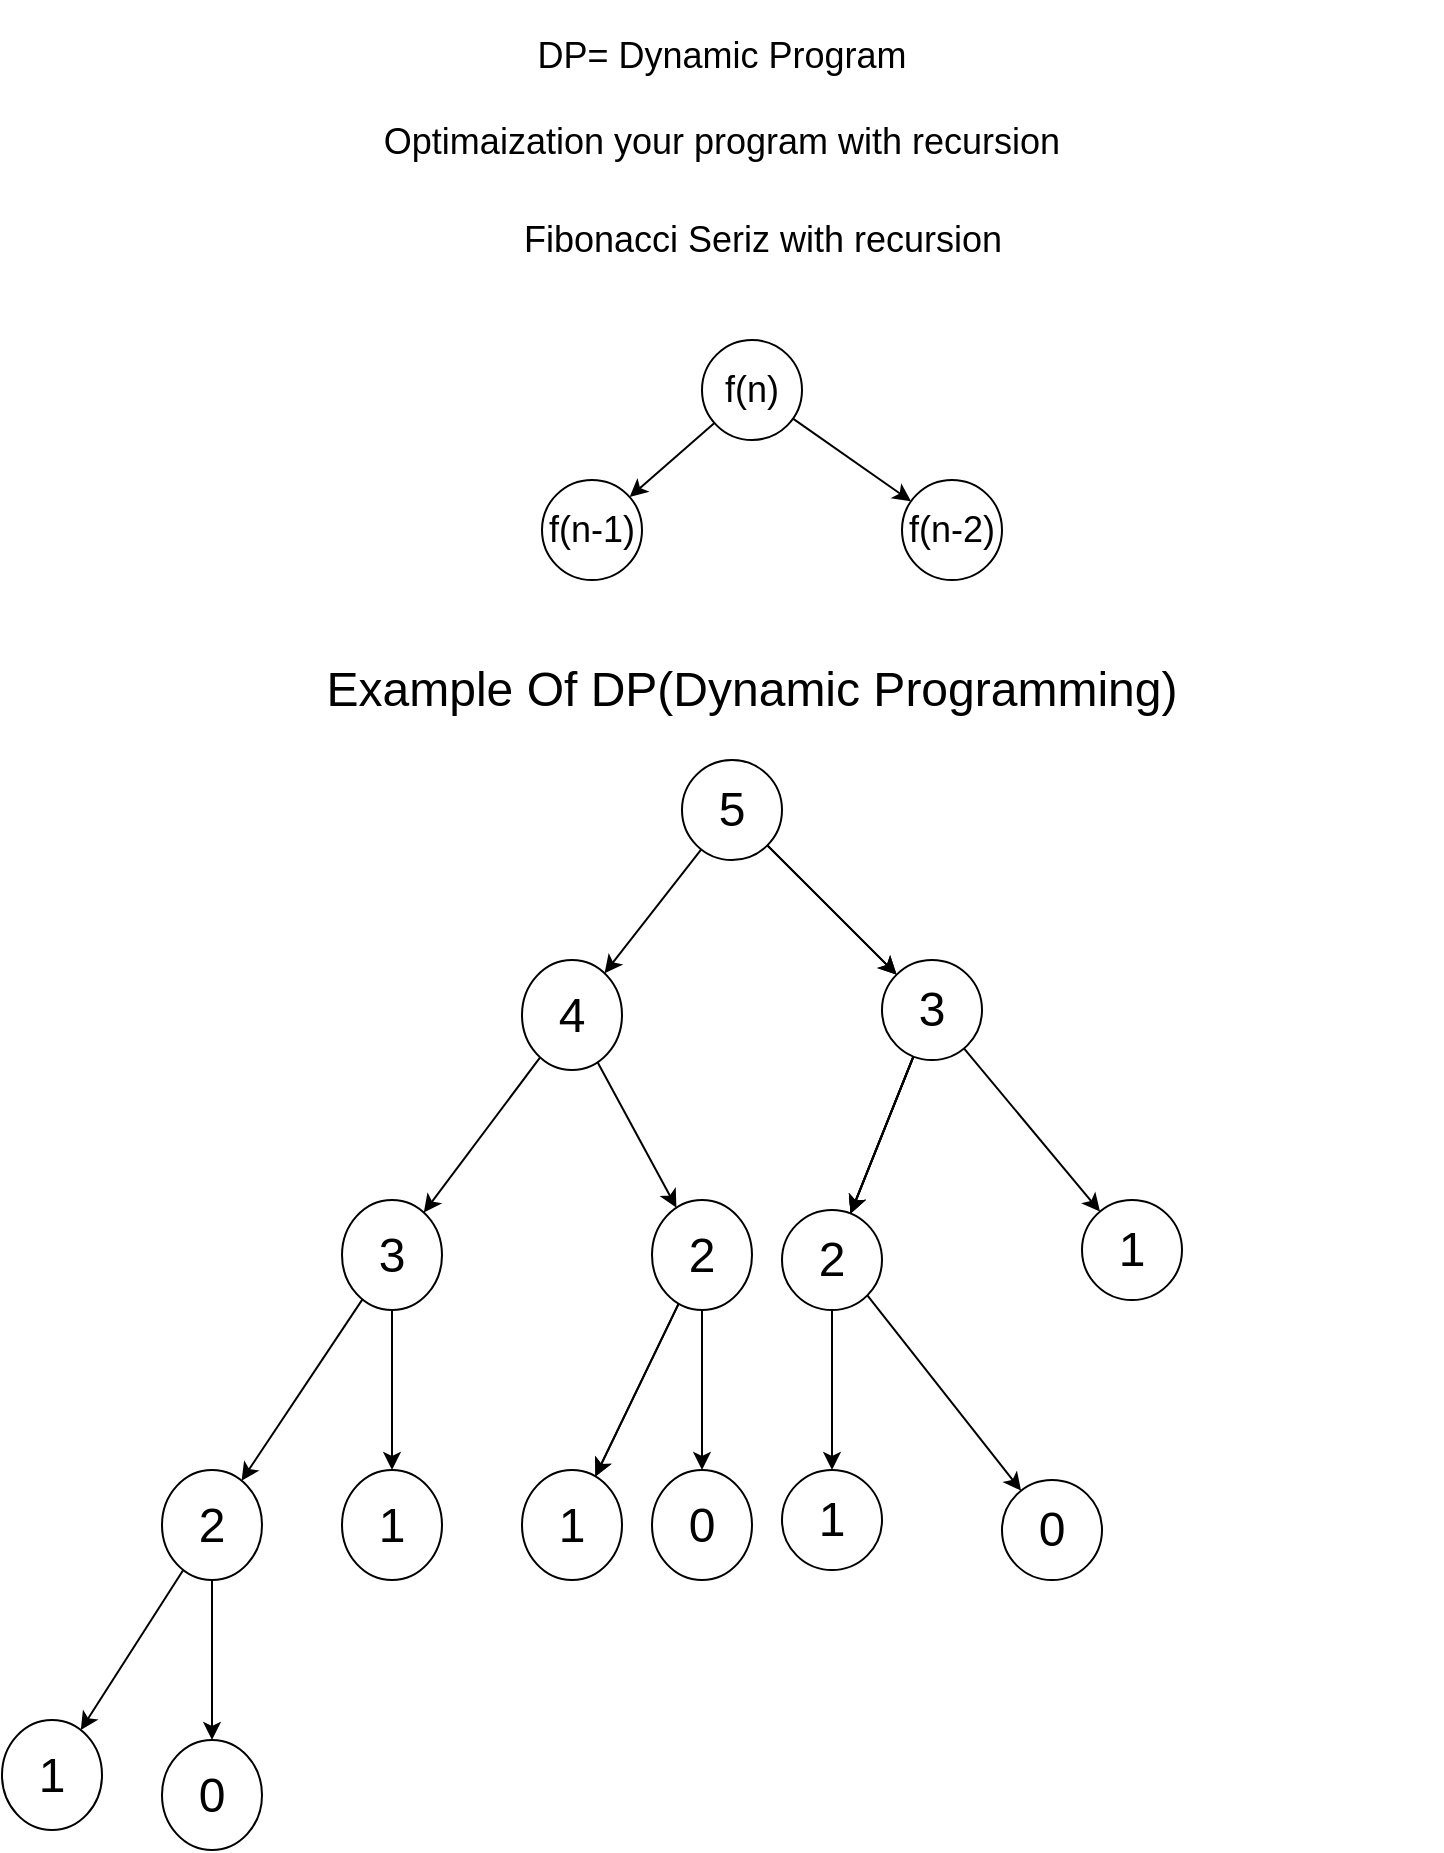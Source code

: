 <mxfile>
    <diagram id="5nESCesi3qbL19odrxI3" name="Page-1">
        <mxGraphModel dx="767" dy="445" grid="1" gridSize="10" guides="1" tooltips="1" connect="1" arrows="1" fold="1" page="1" pageScale="1" pageWidth="850" pageHeight="1100" math="0" shadow="0">
            <root>
                <mxCell id="0"/>
                <mxCell id="1" parent="0"/>
                <mxCell id="2" value="&lt;font style=&quot;font-size: 18px;&quot;&gt;DP= Dynamic Program&lt;br&gt;&lt;br&gt;Optimaization your program with recursion&lt;br&gt;&lt;/font&gt;" style="text;html=1;strokeColor=none;fillColor=none;align=center;verticalAlign=middle;whiteSpace=wrap;rounded=0;" parent="1" vertex="1">
                    <mxGeometry x="50" width="720" height="100" as="geometry"/>
                </mxCell>
                <mxCell id="6" value="" style="edgeStyle=none;html=1;fontSize=18;" parent="1" source="3" target="5" edge="1">
                    <mxGeometry relative="1" as="geometry"/>
                </mxCell>
                <mxCell id="8" value="" style="edgeStyle=none;html=1;fontSize=18;" parent="1" source="3" target="7" edge="1">
                    <mxGeometry relative="1" as="geometry"/>
                </mxCell>
                <mxCell id="3" value="f(n)" style="ellipse;whiteSpace=wrap;html=1;fontSize=18;" parent="1" vertex="1">
                    <mxGeometry x="400" y="170" width="50" height="50" as="geometry"/>
                </mxCell>
                <mxCell id="4" value="Fibonacci Seriz with recursion" style="text;html=1;align=center;verticalAlign=middle;resizable=0;points=[];autosize=1;strokeColor=none;fillColor=none;fontSize=18;" parent="1" vertex="1">
                    <mxGeometry x="300" y="100" width="260" height="40" as="geometry"/>
                </mxCell>
                <mxCell id="5" value="f(n-1)" style="ellipse;whiteSpace=wrap;html=1;fontSize=18;" parent="1" vertex="1">
                    <mxGeometry x="320" y="240" width="50" height="50" as="geometry"/>
                </mxCell>
                <mxCell id="7" value="f(n-2)" style="ellipse;whiteSpace=wrap;html=1;fontSize=18;" parent="1" vertex="1">
                    <mxGeometry x="500" y="240" width="50" height="50" as="geometry"/>
                </mxCell>
                <mxCell id="9" value="&lt;font style=&quot;font-size: 24px;&quot;&gt;Example Of DP(Dynamic Programming)&lt;/font&gt;" style="text;html=1;strokeColor=none;fillColor=none;align=center;verticalAlign=middle;whiteSpace=wrap;rounded=0;" vertex="1" parent="1">
                    <mxGeometry x="145" y="330" width="560" height="30" as="geometry"/>
                </mxCell>
                <mxCell id="12" value="" style="edgeStyle=none;html=1;fontSize=24;" edge="1" parent="1" source="10" target="11">
                    <mxGeometry relative="1" as="geometry"/>
                </mxCell>
                <mxCell id="13" value="" style="edgeStyle=none;html=1;fontSize=24;" edge="1" parent="1" source="10" target="11">
                    <mxGeometry relative="1" as="geometry"/>
                </mxCell>
                <mxCell id="15" value="" style="edgeStyle=none;html=1;fontSize=24;" edge="1" parent="1" source="10" target="14">
                    <mxGeometry relative="1" as="geometry"/>
                </mxCell>
                <mxCell id="10" value="5" style="ellipse;whiteSpace=wrap;html=1;fontSize=24;" vertex="1" parent="1">
                    <mxGeometry x="390" y="380" width="50" height="50" as="geometry"/>
                </mxCell>
                <mxCell id="40" value="" style="edgeStyle=none;html=1;fontSize=24;" edge="1" parent="1" source="11" target="39">
                    <mxGeometry relative="1" as="geometry"/>
                </mxCell>
                <mxCell id="41" value="" style="edgeStyle=none;html=1;fontSize=24;" edge="1" parent="1" source="11" target="39">
                    <mxGeometry relative="1" as="geometry"/>
                </mxCell>
                <mxCell id="42" value="" style="edgeStyle=none;html=1;fontSize=24;" edge="1" parent="1" source="11" target="39">
                    <mxGeometry relative="1" as="geometry"/>
                </mxCell>
                <mxCell id="43" value="" style="edgeStyle=none;html=1;fontSize=24;" edge="1" parent="1" source="11" target="39">
                    <mxGeometry relative="1" as="geometry"/>
                </mxCell>
                <mxCell id="45" value="" style="edgeStyle=none;html=1;fontSize=24;" edge="1" parent="1" source="11" target="44">
                    <mxGeometry relative="1" as="geometry"/>
                </mxCell>
                <mxCell id="11" value="3" style="ellipse;whiteSpace=wrap;html=1;fontSize=24;" vertex="1" parent="1">
                    <mxGeometry x="490" y="480" width="50" height="50" as="geometry"/>
                </mxCell>
                <mxCell id="17" value="" style="edgeStyle=none;html=1;fontSize=24;" edge="1" parent="1" source="14" target="16">
                    <mxGeometry relative="1" as="geometry"/>
                </mxCell>
                <mxCell id="19" value="" style="edgeStyle=none;html=1;fontSize=24;" edge="1" parent="1" source="14" target="18">
                    <mxGeometry relative="1" as="geometry"/>
                </mxCell>
                <mxCell id="14" value="4" style="ellipse;whiteSpace=wrap;html=1;fontSize=24;" vertex="1" parent="1">
                    <mxGeometry x="310" y="480" width="50" height="55" as="geometry"/>
                </mxCell>
                <mxCell id="23" value="" style="edgeStyle=none;html=1;fontSize=24;" edge="1" parent="1" source="16" target="22">
                    <mxGeometry relative="1" as="geometry"/>
                </mxCell>
                <mxCell id="27" value="" style="edgeStyle=none;html=1;fontSize=24;" edge="1" parent="1" source="16" target="26">
                    <mxGeometry relative="1" as="geometry"/>
                </mxCell>
                <mxCell id="16" value="3" style="ellipse;whiteSpace=wrap;html=1;fontSize=24;" vertex="1" parent="1">
                    <mxGeometry x="220" y="600" width="50" height="55" as="geometry"/>
                </mxCell>
                <mxCell id="21" value="" style="edgeStyle=none;html=1;fontSize=24;" edge="1" parent="1" source="18" target="20">
                    <mxGeometry relative="1" as="geometry"/>
                </mxCell>
                <mxCell id="36" value="" style="edgeStyle=none;html=1;fontSize=24;" edge="1" parent="1" source="18" target="20">
                    <mxGeometry relative="1" as="geometry"/>
                </mxCell>
                <mxCell id="38" value="" style="edgeStyle=none;html=1;fontSize=24;" edge="1" parent="1" source="18" target="37">
                    <mxGeometry relative="1" as="geometry"/>
                </mxCell>
                <mxCell id="18" value="2" style="ellipse;whiteSpace=wrap;html=1;fontSize=24;" vertex="1" parent="1">
                    <mxGeometry x="375" y="600" width="50" height="55" as="geometry"/>
                </mxCell>
                <mxCell id="20" value="1" style="ellipse;whiteSpace=wrap;html=1;fontSize=24;" vertex="1" parent="1">
                    <mxGeometry x="310" y="735" width="50" height="55" as="geometry"/>
                </mxCell>
                <mxCell id="31" value="" style="edgeStyle=none;html=1;fontSize=24;" edge="1" parent="1" source="22" target="30">
                    <mxGeometry relative="1" as="geometry"/>
                </mxCell>
                <mxCell id="35" value="" style="edgeStyle=none;html=1;fontSize=24;" edge="1" parent="1" source="22" target="34">
                    <mxGeometry relative="1" as="geometry"/>
                </mxCell>
                <mxCell id="22" value="2" style="ellipse;whiteSpace=wrap;html=1;fontSize=24;" vertex="1" parent="1">
                    <mxGeometry x="130" y="735" width="50" height="55" as="geometry"/>
                </mxCell>
                <mxCell id="26" value="1" style="ellipse;whiteSpace=wrap;html=1;fontSize=24;" vertex="1" parent="1">
                    <mxGeometry x="220" y="735" width="50" height="55" as="geometry"/>
                </mxCell>
                <mxCell id="30" value="1" style="ellipse;whiteSpace=wrap;html=1;fontSize=24;" vertex="1" parent="1">
                    <mxGeometry x="50" y="860" width="50" height="55" as="geometry"/>
                </mxCell>
                <mxCell id="34" value="0" style="ellipse;whiteSpace=wrap;html=1;fontSize=24;" vertex="1" parent="1">
                    <mxGeometry x="130" y="870" width="50" height="55" as="geometry"/>
                </mxCell>
                <mxCell id="37" value="0" style="ellipse;whiteSpace=wrap;html=1;fontSize=24;" vertex="1" parent="1">
                    <mxGeometry x="375" y="735" width="50" height="55" as="geometry"/>
                </mxCell>
                <mxCell id="47" value="" style="edgeStyle=none;html=1;fontSize=24;" edge="1" parent="1" source="39" target="46">
                    <mxGeometry relative="1" as="geometry"/>
                </mxCell>
                <mxCell id="51" style="edgeStyle=none;html=1;exitX=1;exitY=1;exitDx=0;exitDy=0;fontSize=24;" edge="1" parent="1" source="39" target="50">
                    <mxGeometry relative="1" as="geometry"/>
                </mxCell>
                <mxCell id="39" value="2" style="ellipse;whiteSpace=wrap;html=1;fontSize=24;" vertex="1" parent="1">
                    <mxGeometry x="440" y="605" width="50" height="50" as="geometry"/>
                </mxCell>
                <mxCell id="44" value="1" style="ellipse;whiteSpace=wrap;html=1;fontSize=24;" vertex="1" parent="1">
                    <mxGeometry x="590" y="600" width="50" height="50" as="geometry"/>
                </mxCell>
                <mxCell id="46" value="1" style="ellipse;whiteSpace=wrap;html=1;fontSize=24;" vertex="1" parent="1">
                    <mxGeometry x="440" y="735" width="50" height="50" as="geometry"/>
                </mxCell>
                <mxCell id="50" value="0" style="ellipse;whiteSpace=wrap;html=1;fontSize=24;" vertex="1" parent="1">
                    <mxGeometry x="550" y="740" width="50" height="50" as="geometry"/>
                </mxCell>
            </root>
        </mxGraphModel>
    </diagram>
</mxfile>